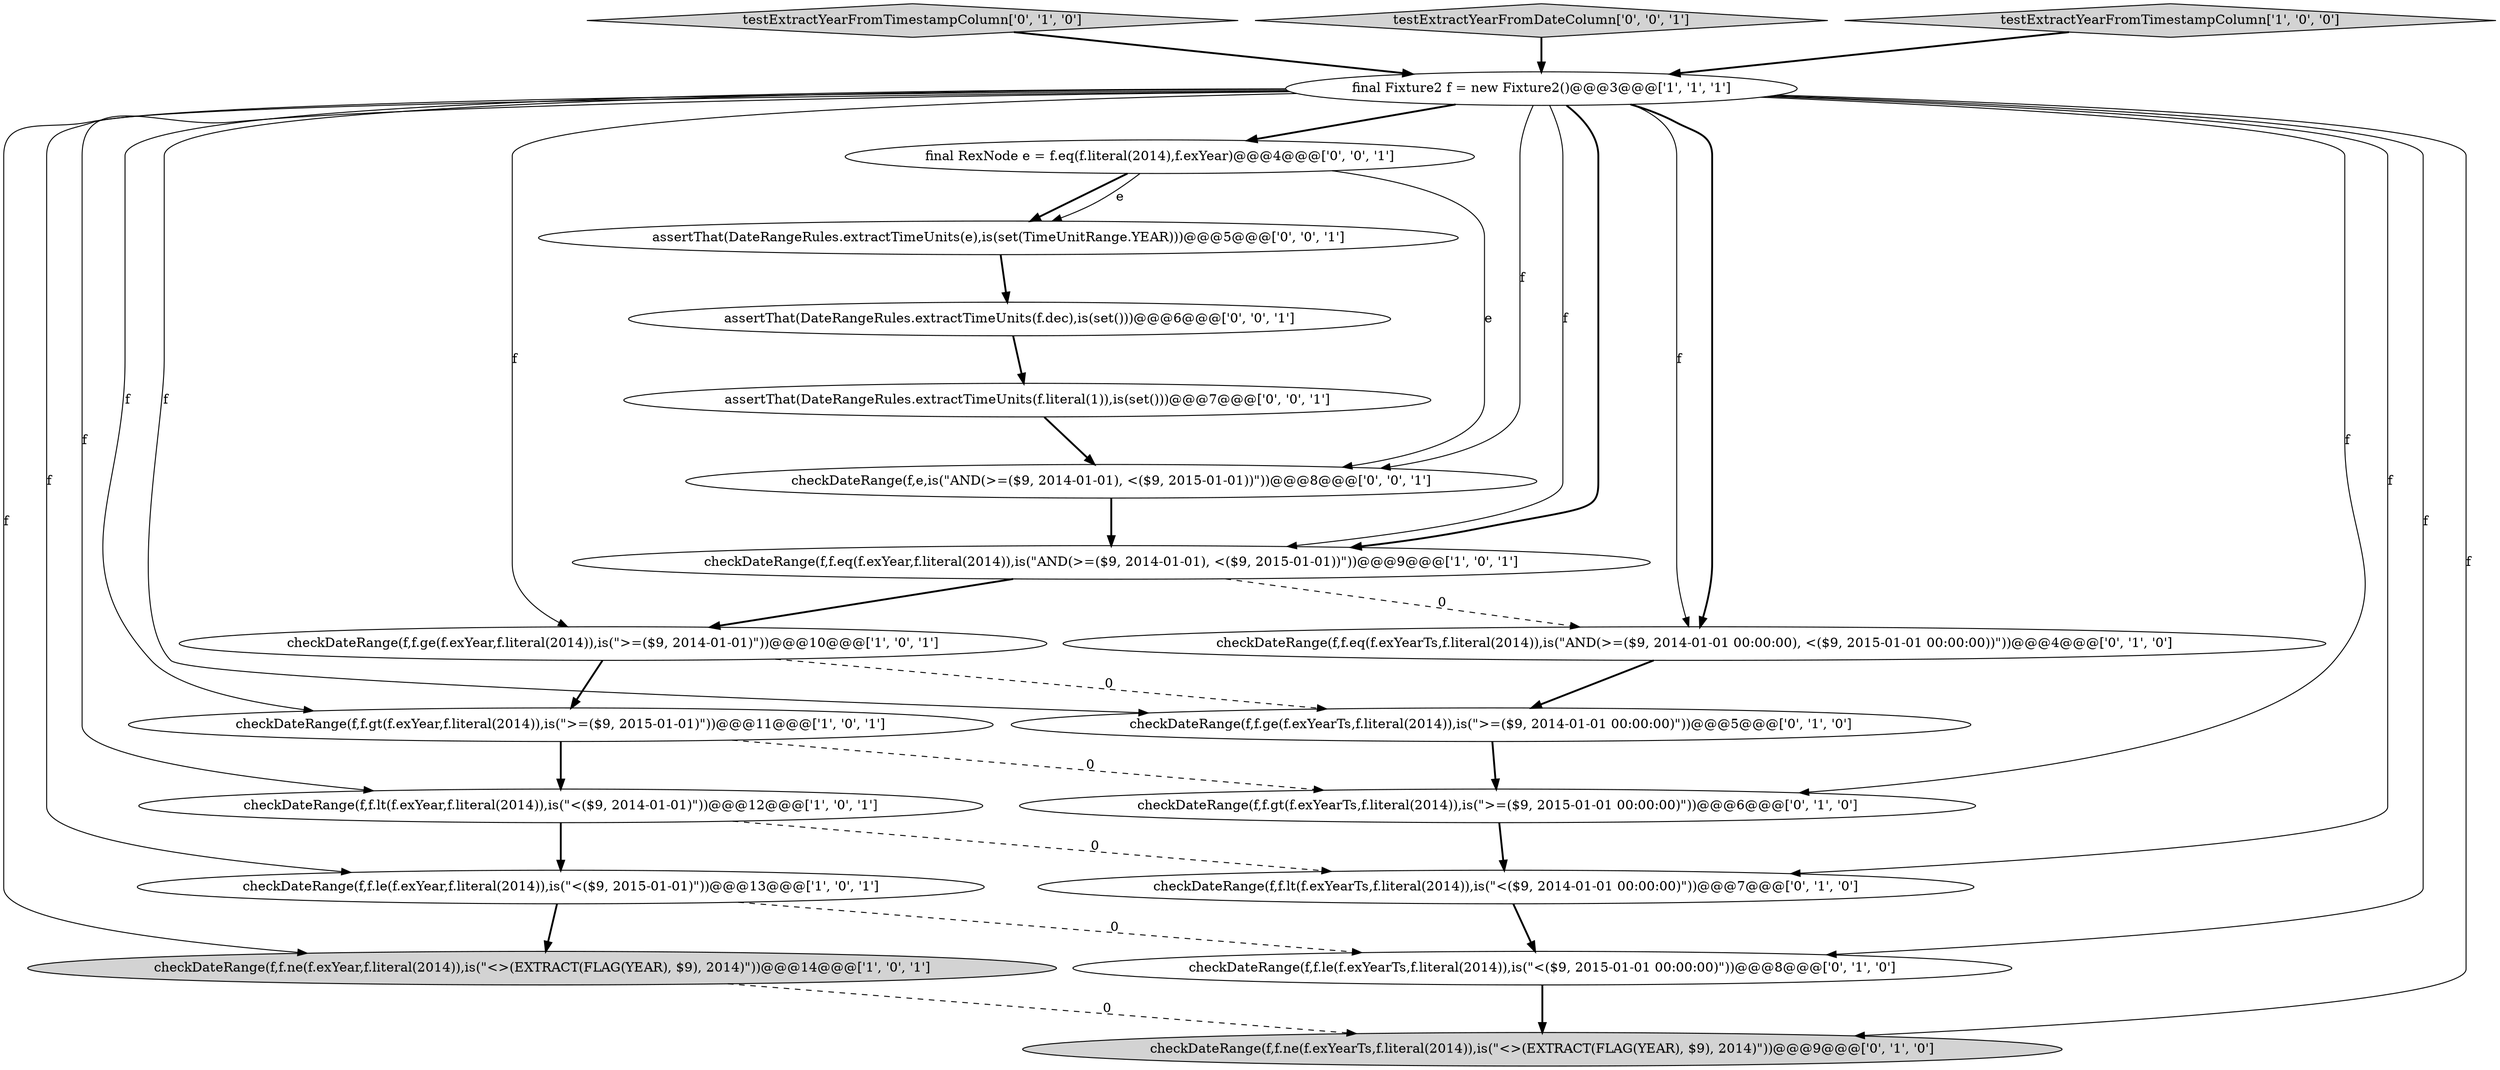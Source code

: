 digraph {
16 [style = filled, label = "assertThat(DateRangeRules.extractTimeUnits(f.literal(1)),is(set()))@@@7@@@['0', '0', '1']", fillcolor = white, shape = ellipse image = "AAA0AAABBB3BBB"];
1 [style = filled, label = "checkDateRange(f,f.ge(f.exYear,f.literal(2014)),is(\">=($9, 2014-01-01)\"))@@@10@@@['1', '0', '1']", fillcolor = white, shape = ellipse image = "AAA0AAABBB1BBB"];
19 [style = filled, label = "final RexNode e = f.eq(f.literal(2014),f.exYear)@@@4@@@['0', '0', '1']", fillcolor = white, shape = ellipse image = "AAA0AAABBB3BBB"];
4 [style = filled, label = "checkDateRange(f,f.ne(f.exYear,f.literal(2014)),is(\"<>(EXTRACT(FLAG(YEAR), $9), 2014)\"))@@@14@@@['1', '0', '1']", fillcolor = lightgray, shape = ellipse image = "AAA0AAABBB1BBB"];
8 [style = filled, label = "testExtractYearFromTimestampColumn['0', '1', '0']", fillcolor = lightgray, shape = diamond image = "AAA0AAABBB2BBB"];
2 [style = filled, label = "final Fixture2 f = new Fixture2()@@@3@@@['1', '1', '1']", fillcolor = white, shape = ellipse image = "AAA0AAABBB1BBB"];
0 [style = filled, label = "checkDateRange(f,f.le(f.exYear,f.literal(2014)),is(\"<($9, 2015-01-01)\"))@@@13@@@['1', '0', '1']", fillcolor = white, shape = ellipse image = "AAA0AAABBB1BBB"];
6 [style = filled, label = "checkDateRange(f,f.eq(f.exYear,f.literal(2014)),is(\"AND(>=($9, 2014-01-01), <($9, 2015-01-01))\"))@@@9@@@['1', '0', '1']", fillcolor = white, shape = ellipse image = "AAA0AAABBB1BBB"];
17 [style = filled, label = "checkDateRange(f,e,is(\"AND(>=($9, 2014-01-01), <($9, 2015-01-01))\"))@@@8@@@['0', '0', '1']", fillcolor = white, shape = ellipse image = "AAA0AAABBB3BBB"];
20 [style = filled, label = "testExtractYearFromDateColumn['0', '0', '1']", fillcolor = lightgray, shape = diamond image = "AAA0AAABBB3BBB"];
3 [style = filled, label = "testExtractYearFromTimestampColumn['1', '0', '0']", fillcolor = lightgray, shape = diamond image = "AAA0AAABBB1BBB"];
14 [style = filled, label = "checkDateRange(f,f.eq(f.exYearTs,f.literal(2014)),is(\"AND(>=($9, 2014-01-01 00:00:00), <($9, 2015-01-01 00:00:00))\"))@@@4@@@['0', '1', '0']", fillcolor = white, shape = ellipse image = "AAA1AAABBB2BBB"];
10 [style = filled, label = "checkDateRange(f,f.gt(f.exYearTs,f.literal(2014)),is(\">=($9, 2015-01-01 00:00:00)\"))@@@6@@@['0', '1', '0']", fillcolor = white, shape = ellipse image = "AAA1AAABBB2BBB"];
13 [style = filled, label = "checkDateRange(f,f.le(f.exYearTs,f.literal(2014)),is(\"<($9, 2015-01-01 00:00:00)\"))@@@8@@@['0', '1', '0']", fillcolor = white, shape = ellipse image = "AAA1AAABBB2BBB"];
18 [style = filled, label = "assertThat(DateRangeRules.extractTimeUnits(f.dec),is(set()))@@@6@@@['0', '0', '1']", fillcolor = white, shape = ellipse image = "AAA0AAABBB3BBB"];
12 [style = filled, label = "checkDateRange(f,f.ge(f.exYearTs,f.literal(2014)),is(\">=($9, 2014-01-01 00:00:00)\"))@@@5@@@['0', '1', '0']", fillcolor = white, shape = ellipse image = "AAA1AAABBB2BBB"];
11 [style = filled, label = "checkDateRange(f,f.ne(f.exYearTs,f.literal(2014)),is(\"<>(EXTRACT(FLAG(YEAR), $9), 2014)\"))@@@9@@@['0', '1', '0']", fillcolor = lightgray, shape = ellipse image = "AAA1AAABBB2BBB"];
15 [style = filled, label = "assertThat(DateRangeRules.extractTimeUnits(e),is(set(TimeUnitRange.YEAR)))@@@5@@@['0', '0', '1']", fillcolor = white, shape = ellipse image = "AAA0AAABBB3BBB"];
9 [style = filled, label = "checkDateRange(f,f.lt(f.exYearTs,f.literal(2014)),is(\"<($9, 2014-01-01 00:00:00)\"))@@@7@@@['0', '1', '0']", fillcolor = white, shape = ellipse image = "AAA1AAABBB2BBB"];
5 [style = filled, label = "checkDateRange(f,f.lt(f.exYear,f.literal(2014)),is(\"<($9, 2014-01-01)\"))@@@12@@@['1', '0', '1']", fillcolor = white, shape = ellipse image = "AAA0AAABBB1BBB"];
7 [style = filled, label = "checkDateRange(f,f.gt(f.exYear,f.literal(2014)),is(\">=($9, 2015-01-01)\"))@@@11@@@['1', '0', '1']", fillcolor = white, shape = ellipse image = "AAA0AAABBB1BBB"];
4->11 [style = dashed, label="0"];
0->4 [style = bold, label=""];
3->2 [style = bold, label=""];
15->18 [style = bold, label=""];
2->7 [style = solid, label="f"];
6->14 [style = dashed, label="0"];
10->9 [style = bold, label=""];
9->13 [style = bold, label=""];
19->15 [style = bold, label=""];
2->10 [style = solid, label="f"];
2->4 [style = solid, label="f"];
14->12 [style = bold, label=""];
2->1 [style = solid, label="f"];
5->9 [style = dashed, label="0"];
0->13 [style = dashed, label="0"];
2->13 [style = solid, label="f"];
12->10 [style = bold, label=""];
2->19 [style = bold, label=""];
5->0 [style = bold, label=""];
13->11 [style = bold, label=""];
2->6 [style = solid, label="f"];
8->2 [style = bold, label=""];
17->6 [style = bold, label=""];
2->17 [style = solid, label="f"];
2->11 [style = solid, label="f"];
18->16 [style = bold, label=""];
2->0 [style = solid, label="f"];
1->12 [style = dashed, label="0"];
2->14 [style = solid, label="f"];
2->6 [style = bold, label=""];
7->5 [style = bold, label=""];
2->14 [style = bold, label=""];
2->5 [style = solid, label="f"];
16->17 [style = bold, label=""];
20->2 [style = bold, label=""];
1->7 [style = bold, label=""];
2->9 [style = solid, label="f"];
2->12 [style = solid, label="f"];
6->1 [style = bold, label=""];
7->10 [style = dashed, label="0"];
19->17 [style = solid, label="e"];
19->15 [style = solid, label="e"];
}
